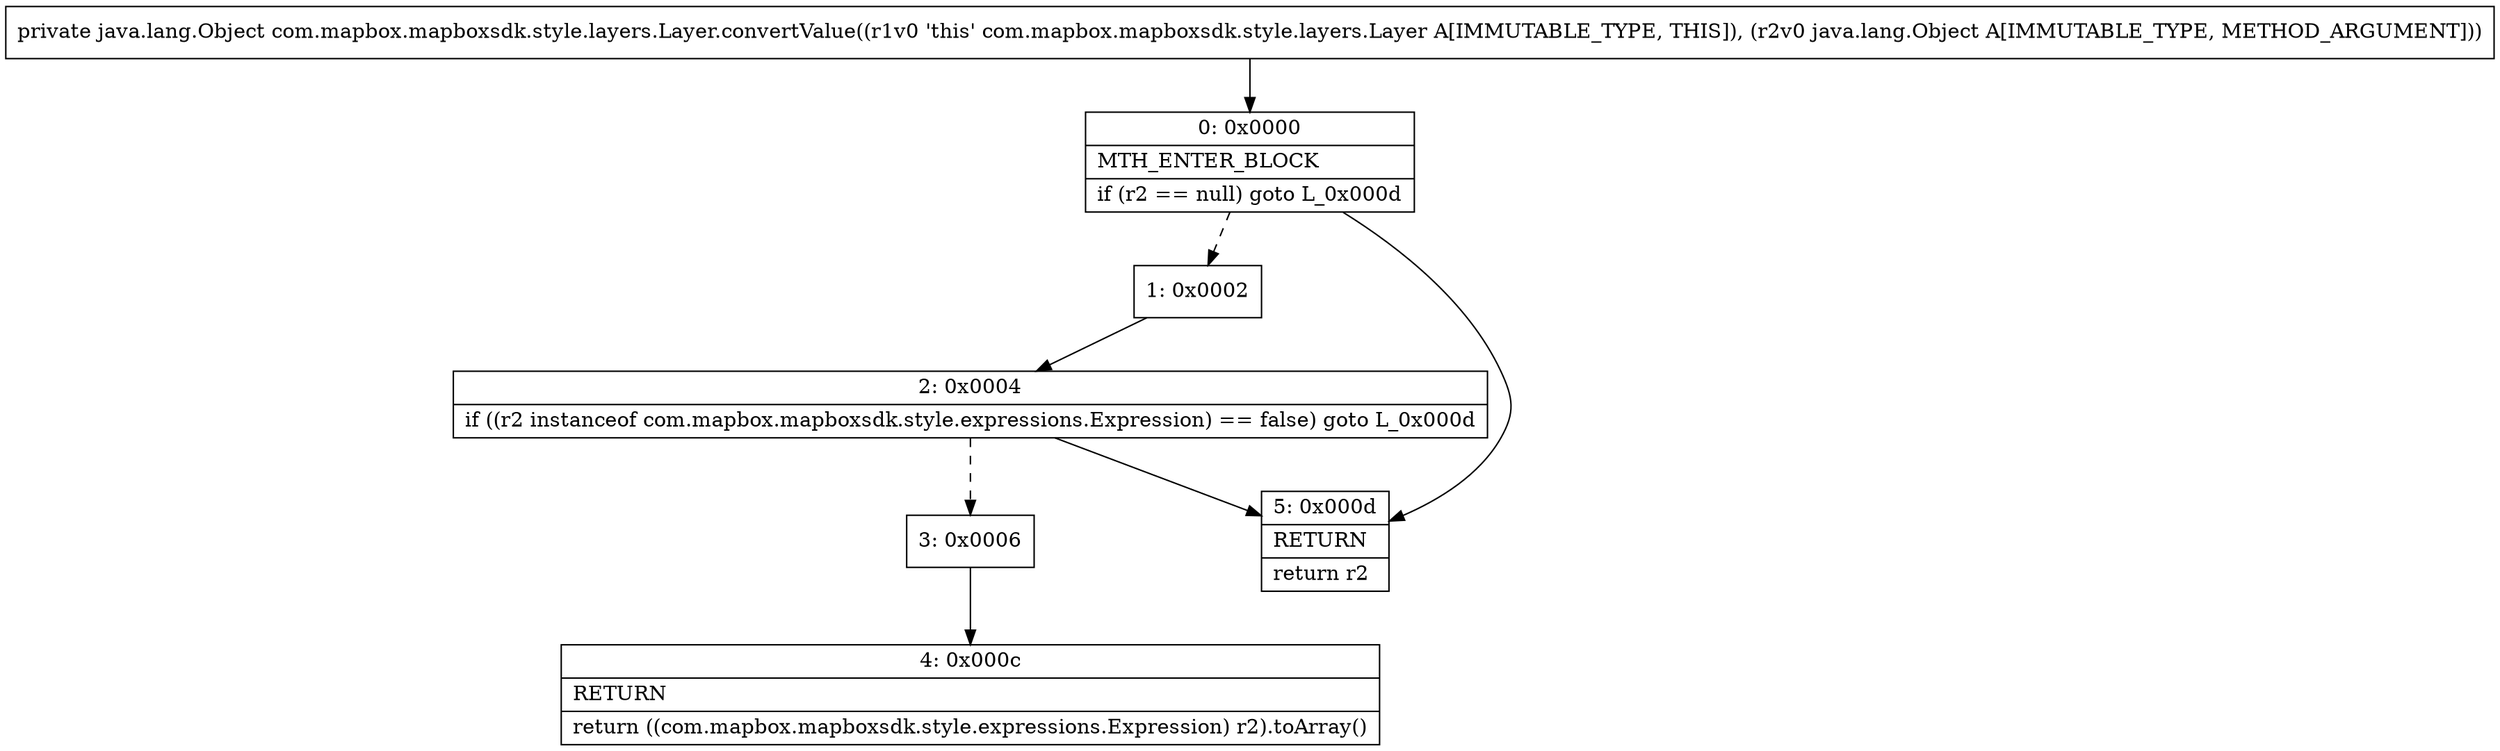 digraph "CFG forcom.mapbox.mapboxsdk.style.layers.Layer.convertValue(Ljava\/lang\/Object;)Ljava\/lang\/Object;" {
Node_0 [shape=record,label="{0\:\ 0x0000|MTH_ENTER_BLOCK\l|if (r2 == null) goto L_0x000d\l}"];
Node_1 [shape=record,label="{1\:\ 0x0002}"];
Node_2 [shape=record,label="{2\:\ 0x0004|if ((r2 instanceof com.mapbox.mapboxsdk.style.expressions.Expression) == false) goto L_0x000d\l}"];
Node_3 [shape=record,label="{3\:\ 0x0006}"];
Node_4 [shape=record,label="{4\:\ 0x000c|RETURN\l|return ((com.mapbox.mapboxsdk.style.expressions.Expression) r2).toArray()\l}"];
Node_5 [shape=record,label="{5\:\ 0x000d|RETURN\l|return r2\l}"];
MethodNode[shape=record,label="{private java.lang.Object com.mapbox.mapboxsdk.style.layers.Layer.convertValue((r1v0 'this' com.mapbox.mapboxsdk.style.layers.Layer A[IMMUTABLE_TYPE, THIS]), (r2v0 java.lang.Object A[IMMUTABLE_TYPE, METHOD_ARGUMENT])) }"];
MethodNode -> Node_0;
Node_0 -> Node_1[style=dashed];
Node_0 -> Node_5;
Node_1 -> Node_2;
Node_2 -> Node_3[style=dashed];
Node_2 -> Node_5;
Node_3 -> Node_4;
}

